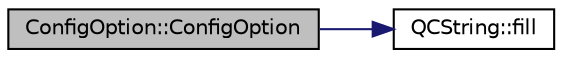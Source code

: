 digraph "ConfigOption::ConfigOption"
{
 // LATEX_PDF_SIZE
  edge [fontname="Helvetica",fontsize="10",labelfontname="Helvetica",labelfontsize="10"];
  node [fontname="Helvetica",fontsize="10",shape=record];
  rankdir="LR";
  Node1 [label="ConfigOption::ConfigOption",height=0.2,width=0.4,color="black", fillcolor="grey75", style="filled", fontcolor="black",tooltip=" "];
  Node1 -> Node2 [color="midnightblue",fontsize="10",style="solid"];
  Node2 [label="QCString::fill",height=0.2,width=0.4,color="black", fillcolor="white", style="filled",URL="$classQCString.html#a2061c09e8d70cd279d9cc9feef33d2bb",tooltip=" "];
}
